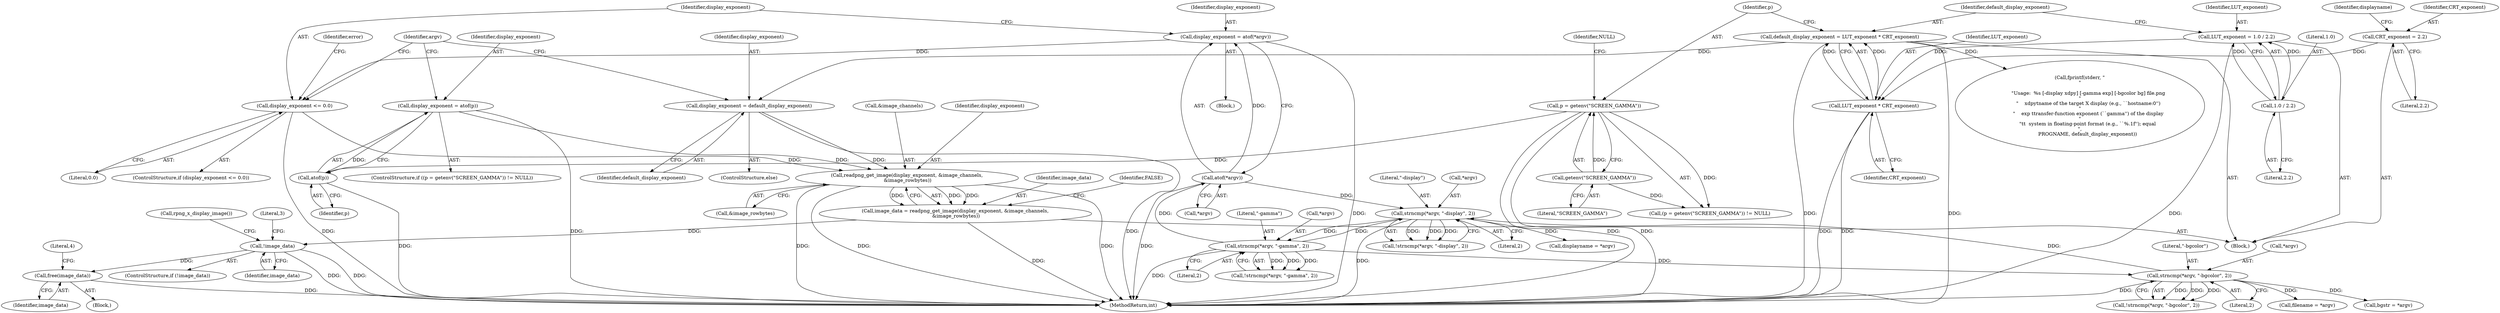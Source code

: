 digraph "0_Android_9d4853418ab2f754c2b63e091c29c5529b8b86ca_7@API" {
"1000478" [label="(Call,readpng_get_image(display_exponent, &image_channels,\n &image_rowbytes))"];
"1000177" [label="(Call,display_exponent = atof(p))"];
"1000179" [label="(Call,atof(p))"];
"1000172" [label="(Call,p = getenv(\"SCREEN_GAMMA\"))"];
"1000174" [label="(Call,getenv(\"SCREEN_GAMMA\"))"];
"1000237" [label="(Call,display_exponent <= 0.0)"];
"1000231" [label="(Call,display_exponent = atof(*argv))"];
"1000233" [label="(Call,atof(*argv))"];
"1000216" [label="(Call,strncmp(*argv, \"-gamma\", 2))"];
"1000195" [label="(Call,strncmp(*argv, \"-display\", 2))"];
"1000245" [label="(Call,strncmp(*argv, \"-bgcolor\", 2))"];
"1000182" [label="(Call,display_exponent = default_display_exponent)"];
"1000165" [label="(Call,default_display_exponent = LUT_exponent * CRT_exponent)"];
"1000167" [label="(Call,LUT_exponent * CRT_exponent)"];
"1000160" [label="(Call,LUT_exponent = 1.0 / 2.2)"];
"1000162" [label="(Call,1.0 / 2.2)"];
"1000144" [label="(Call,CRT_exponent = 2.2)"];
"1000476" [label="(Call,image_data = readpng_get_image(display_exponent, &image_channels,\n &image_rowbytes))"];
"1000489" [label="(Call,!image_data)"];
"1000497" [label="(Call,free(image_data))"];
"1000209" [label="(Call,displayname = *argv)"];
"1000493" [label="(Literal,3)"];
"1000173" [label="(Identifier,p)"];
"1000161" [label="(Identifier,LUT_exponent)"];
"1000177" [label="(Call,display_exponent = atof(p))"];
"1000241" [label="(Identifier,error)"];
"1000194" [label="(Call,!strncmp(*argv, \"-display\", 2))"];
"1000151" [label="(Identifier,displayname)"];
"1000496" [label="(Block,)"];
"1000239" [label="(Literal,0.0)"];
"1000477" [label="(Identifier,image_data)"];
"1000488" [label="(ControlStructure,if (!image_data))"];
"1000128" [label="(Block,)"];
"1000476" [label="(Call,image_data = readpng_get_image(display_exponent, &image_channels,\n &image_rowbytes))"];
"1000220" [label="(Literal,2)"];
"1000168" [label="(Identifier,LUT_exponent)"];
"1000480" [label="(Call,&image_channels)"];
"1000184" [label="(Identifier,default_display_exponent)"];
"1000195" [label="(Call,strncmp(*argv, \"-display\", 2))"];
"1000166" [label="(Identifier,default_display_exponent)"];
"1000552" [label="(MethodReturn,int)"];
"1000182" [label="(Call,display_exponent = default_display_exponent)"];
"1000174" [label="(Call,getenv(\"SCREEN_GAMMA\"))"];
"1000230" [label="(Block,)"];
"1000198" [label="(Literal,\"-display\")"];
"1000164" [label="(Literal,2.2)"];
"1000162" [label="(Call,1.0 / 2.2)"];
"1000219" [label="(Literal,\"-gamma\")"];
"1000489" [label="(Call,!image_data)"];
"1000145" [label="(Identifier,CRT_exponent)"];
"1000171" [label="(Call,(p = getenv(\"SCREEN_GAMMA\")) != NULL)"];
"1000234" [label="(Call,*argv)"];
"1000217" [label="(Call,*argv)"];
"1000485" [label="(Identifier,FALSE)"];
"1000183" [label="(Identifier,display_exponent)"];
"1000178" [label="(Identifier,display_exponent)"];
"1000144" [label="(Call,CRT_exponent = 2.2)"];
"1000500" [label="(Literal,4)"];
"1000248" [label="(Literal,\"-bgcolor\")"];
"1000236" [label="(ControlStructure,if (display_exponent <= 0.0))"];
"1000498" [label="(Identifier,image_data)"];
"1000244" [label="(Call,!strncmp(*argv, \"-bgcolor\", 2))"];
"1000189" [label="(Identifier,argv)"];
"1000176" [label="(Identifier,NULL)"];
"1000478" [label="(Call,readpng_get_image(display_exponent, &image_channels,\n &image_rowbytes))"];
"1000233" [label="(Call,atof(*argv))"];
"1000249" [label="(Literal,2)"];
"1000170" [label="(ControlStructure,if ((p = getenv(\"SCREEN_GAMMA\")) != NULL))"];
"1000318" [label="(Call,fprintf(stderr, \"\n\"\n\n           \"Usage:  %s [-display xdpy] [-gamma exp] [-bgcolor bg] file.png\n\"\n           \"    xdpy\tname of the target X display (e.g., ``hostname:0'')\n\"\n           \"    exp \ttransfer-function exponent (``gamma'') of the display\n\"\n          \"\t\t  system in floating-point format (e.g., ``%.1f''); equal\n\",\n          PROGNAME, default_display_exponent))"];
"1000146" [label="(Literal,2.2)"];
"1000290" [label="(Call,filename = *argv)"];
"1000231" [label="(Call,display_exponent = atof(*argv))"];
"1000260" [label="(Call,bgstr = *argv)"];
"1000245" [label="(Call,strncmp(*argv, \"-bgcolor\", 2))"];
"1000490" [label="(Identifier,image_data)"];
"1000215" [label="(Call,!strncmp(*argv, \"-gamma\", 2))"];
"1000237" [label="(Call,display_exponent <= 0.0)"];
"1000175" [label="(Literal,\"SCREEN_GAMMA\")"];
"1000196" [label="(Call,*argv)"];
"1000482" [label="(Call,&image_rowbytes)"];
"1000497" [label="(Call,free(image_data))"];
"1000180" [label="(Identifier,p)"];
"1000479" [label="(Identifier,display_exponent)"];
"1000238" [label="(Identifier,display_exponent)"];
"1000163" [label="(Literal,1.0)"];
"1000232" [label="(Identifier,display_exponent)"];
"1000495" [label="(Call,rpng_x_display_image())"];
"1000172" [label="(Call,p = getenv(\"SCREEN_GAMMA\"))"];
"1000216" [label="(Call,strncmp(*argv, \"-gamma\", 2))"];
"1000246" [label="(Call,*argv)"];
"1000179" [label="(Call,atof(p))"];
"1000160" [label="(Call,LUT_exponent = 1.0 / 2.2)"];
"1000181" [label="(ControlStructure,else)"];
"1000167" [label="(Call,LUT_exponent * CRT_exponent)"];
"1000199" [label="(Literal,2)"];
"1000169" [label="(Identifier,CRT_exponent)"];
"1000165" [label="(Call,default_display_exponent = LUT_exponent * CRT_exponent)"];
"1000478" -> "1000476"  [label="AST: "];
"1000478" -> "1000482"  [label="CFG: "];
"1000479" -> "1000478"  [label="AST: "];
"1000480" -> "1000478"  [label="AST: "];
"1000482" -> "1000478"  [label="AST: "];
"1000476" -> "1000478"  [label="CFG: "];
"1000478" -> "1000552"  [label="DDG: "];
"1000478" -> "1000552"  [label="DDG: "];
"1000478" -> "1000552"  [label="DDG: "];
"1000478" -> "1000476"  [label="DDG: "];
"1000478" -> "1000476"  [label="DDG: "];
"1000478" -> "1000476"  [label="DDG: "];
"1000177" -> "1000478"  [label="DDG: "];
"1000237" -> "1000478"  [label="DDG: "];
"1000182" -> "1000478"  [label="DDG: "];
"1000177" -> "1000170"  [label="AST: "];
"1000177" -> "1000179"  [label="CFG: "];
"1000178" -> "1000177"  [label="AST: "];
"1000179" -> "1000177"  [label="AST: "];
"1000189" -> "1000177"  [label="CFG: "];
"1000177" -> "1000552"  [label="DDG: "];
"1000179" -> "1000177"  [label="DDG: "];
"1000179" -> "1000180"  [label="CFG: "];
"1000180" -> "1000179"  [label="AST: "];
"1000179" -> "1000552"  [label="DDG: "];
"1000172" -> "1000179"  [label="DDG: "];
"1000172" -> "1000171"  [label="AST: "];
"1000172" -> "1000174"  [label="CFG: "];
"1000173" -> "1000172"  [label="AST: "];
"1000174" -> "1000172"  [label="AST: "];
"1000176" -> "1000172"  [label="CFG: "];
"1000172" -> "1000552"  [label="DDG: "];
"1000172" -> "1000552"  [label="DDG: "];
"1000172" -> "1000171"  [label="DDG: "];
"1000174" -> "1000172"  [label="DDG: "];
"1000174" -> "1000175"  [label="CFG: "];
"1000175" -> "1000174"  [label="AST: "];
"1000174" -> "1000171"  [label="DDG: "];
"1000237" -> "1000236"  [label="AST: "];
"1000237" -> "1000239"  [label="CFG: "];
"1000238" -> "1000237"  [label="AST: "];
"1000239" -> "1000237"  [label="AST: "];
"1000189" -> "1000237"  [label="CFG: "];
"1000241" -> "1000237"  [label="CFG: "];
"1000237" -> "1000552"  [label="DDG: "];
"1000231" -> "1000237"  [label="DDG: "];
"1000231" -> "1000230"  [label="AST: "];
"1000231" -> "1000233"  [label="CFG: "];
"1000232" -> "1000231"  [label="AST: "];
"1000233" -> "1000231"  [label="AST: "];
"1000238" -> "1000231"  [label="CFG: "];
"1000231" -> "1000552"  [label="DDG: "];
"1000233" -> "1000231"  [label="DDG: "];
"1000233" -> "1000234"  [label="CFG: "];
"1000234" -> "1000233"  [label="AST: "];
"1000233" -> "1000552"  [label="DDG: "];
"1000233" -> "1000195"  [label="DDG: "];
"1000216" -> "1000233"  [label="DDG: "];
"1000216" -> "1000215"  [label="AST: "];
"1000216" -> "1000220"  [label="CFG: "];
"1000217" -> "1000216"  [label="AST: "];
"1000219" -> "1000216"  [label="AST: "];
"1000220" -> "1000216"  [label="AST: "];
"1000215" -> "1000216"  [label="CFG: "];
"1000216" -> "1000552"  [label="DDG: "];
"1000216" -> "1000195"  [label="DDG: "];
"1000216" -> "1000215"  [label="DDG: "];
"1000216" -> "1000215"  [label="DDG: "];
"1000216" -> "1000215"  [label="DDG: "];
"1000195" -> "1000216"  [label="DDG: "];
"1000216" -> "1000245"  [label="DDG: "];
"1000195" -> "1000194"  [label="AST: "];
"1000195" -> "1000199"  [label="CFG: "];
"1000196" -> "1000195"  [label="AST: "];
"1000198" -> "1000195"  [label="AST: "];
"1000199" -> "1000195"  [label="AST: "];
"1000194" -> "1000195"  [label="CFG: "];
"1000195" -> "1000552"  [label="DDG: "];
"1000195" -> "1000194"  [label="DDG: "];
"1000195" -> "1000194"  [label="DDG: "];
"1000195" -> "1000194"  [label="DDG: "];
"1000245" -> "1000195"  [label="DDG: "];
"1000195" -> "1000209"  [label="DDG: "];
"1000245" -> "1000244"  [label="AST: "];
"1000245" -> "1000249"  [label="CFG: "];
"1000246" -> "1000245"  [label="AST: "];
"1000248" -> "1000245"  [label="AST: "];
"1000249" -> "1000245"  [label="AST: "];
"1000244" -> "1000245"  [label="CFG: "];
"1000245" -> "1000552"  [label="DDG: "];
"1000245" -> "1000244"  [label="DDG: "];
"1000245" -> "1000244"  [label="DDG: "];
"1000245" -> "1000244"  [label="DDG: "];
"1000245" -> "1000260"  [label="DDG: "];
"1000245" -> "1000290"  [label="DDG: "];
"1000182" -> "1000181"  [label="AST: "];
"1000182" -> "1000184"  [label="CFG: "];
"1000183" -> "1000182"  [label="AST: "];
"1000184" -> "1000182"  [label="AST: "];
"1000189" -> "1000182"  [label="CFG: "];
"1000182" -> "1000552"  [label="DDG: "];
"1000165" -> "1000182"  [label="DDG: "];
"1000165" -> "1000128"  [label="AST: "];
"1000165" -> "1000167"  [label="CFG: "];
"1000166" -> "1000165"  [label="AST: "];
"1000167" -> "1000165"  [label="AST: "];
"1000173" -> "1000165"  [label="CFG: "];
"1000165" -> "1000552"  [label="DDG: "];
"1000165" -> "1000552"  [label="DDG: "];
"1000167" -> "1000165"  [label="DDG: "];
"1000167" -> "1000165"  [label="DDG: "];
"1000165" -> "1000318"  [label="DDG: "];
"1000167" -> "1000169"  [label="CFG: "];
"1000168" -> "1000167"  [label="AST: "];
"1000169" -> "1000167"  [label="AST: "];
"1000167" -> "1000552"  [label="DDG: "];
"1000167" -> "1000552"  [label="DDG: "];
"1000160" -> "1000167"  [label="DDG: "];
"1000144" -> "1000167"  [label="DDG: "];
"1000160" -> "1000128"  [label="AST: "];
"1000160" -> "1000162"  [label="CFG: "];
"1000161" -> "1000160"  [label="AST: "];
"1000162" -> "1000160"  [label="AST: "];
"1000166" -> "1000160"  [label="CFG: "];
"1000160" -> "1000552"  [label="DDG: "];
"1000162" -> "1000160"  [label="DDG: "];
"1000162" -> "1000160"  [label="DDG: "];
"1000162" -> "1000164"  [label="CFG: "];
"1000163" -> "1000162"  [label="AST: "];
"1000164" -> "1000162"  [label="AST: "];
"1000144" -> "1000128"  [label="AST: "];
"1000144" -> "1000146"  [label="CFG: "];
"1000145" -> "1000144"  [label="AST: "];
"1000146" -> "1000144"  [label="AST: "];
"1000151" -> "1000144"  [label="CFG: "];
"1000476" -> "1000128"  [label="AST: "];
"1000477" -> "1000476"  [label="AST: "];
"1000485" -> "1000476"  [label="CFG: "];
"1000476" -> "1000552"  [label="DDG: "];
"1000476" -> "1000489"  [label="DDG: "];
"1000489" -> "1000488"  [label="AST: "];
"1000489" -> "1000490"  [label="CFG: "];
"1000490" -> "1000489"  [label="AST: "];
"1000493" -> "1000489"  [label="CFG: "];
"1000495" -> "1000489"  [label="CFG: "];
"1000489" -> "1000552"  [label="DDG: "];
"1000489" -> "1000552"  [label="DDG: "];
"1000489" -> "1000497"  [label="DDG: "];
"1000497" -> "1000496"  [label="AST: "];
"1000497" -> "1000498"  [label="CFG: "];
"1000498" -> "1000497"  [label="AST: "];
"1000500" -> "1000497"  [label="CFG: "];
"1000497" -> "1000552"  [label="DDG: "];
}
